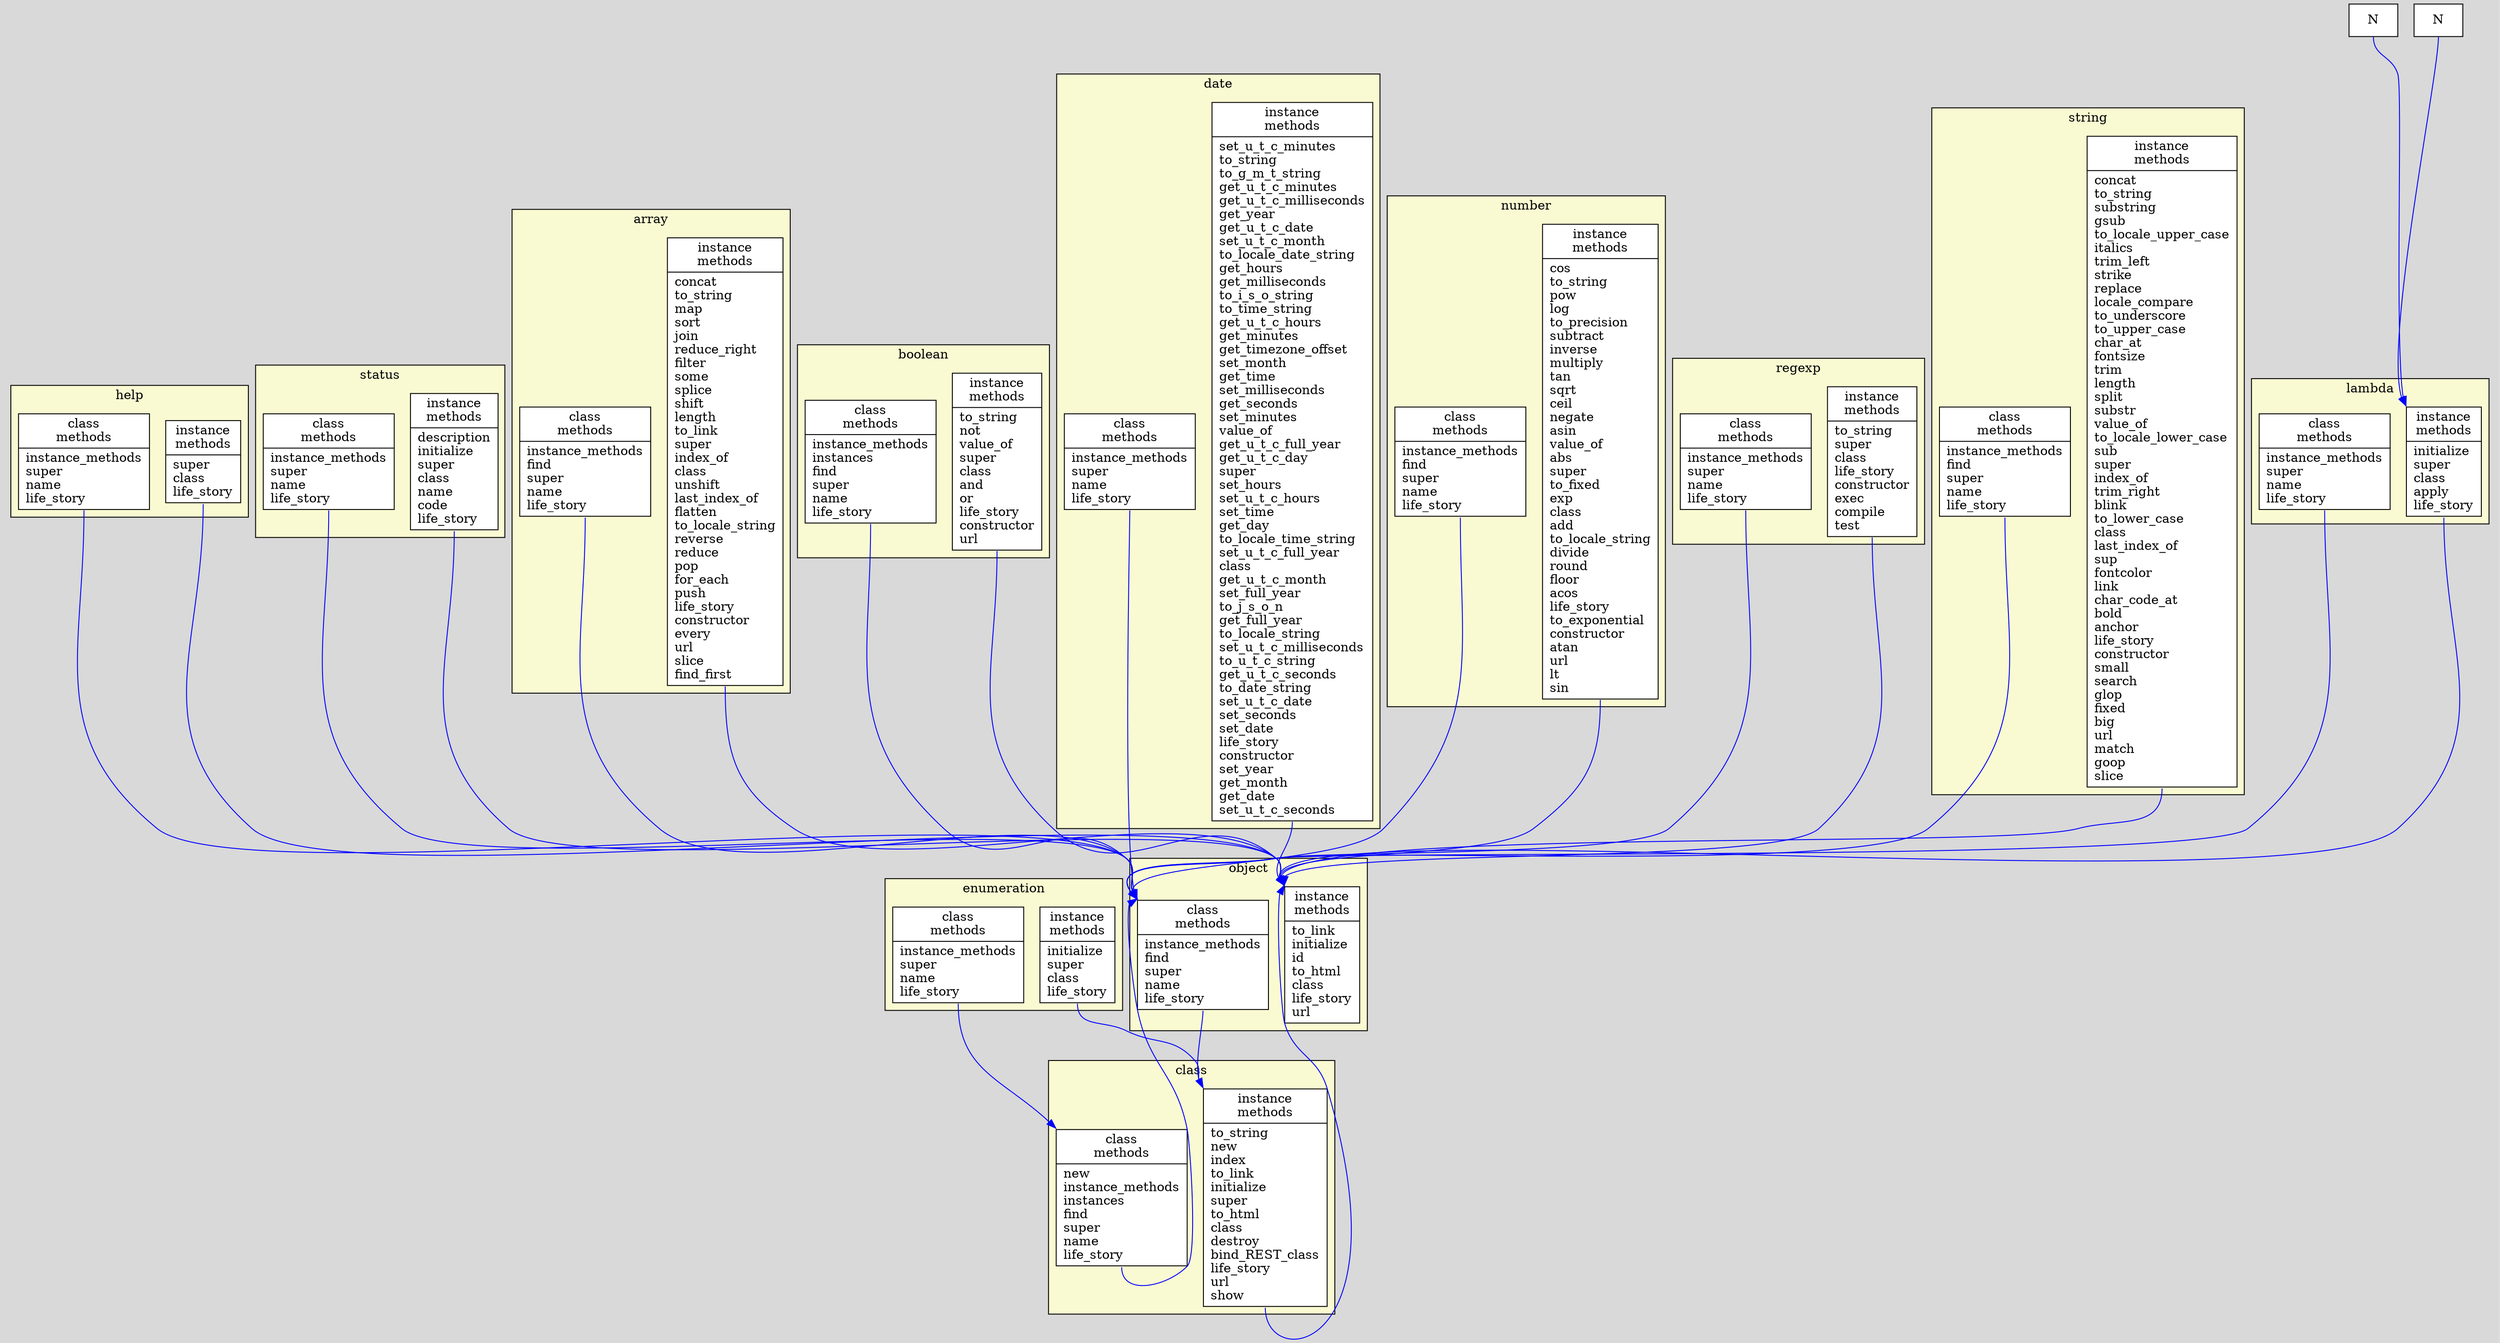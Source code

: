 digraph snooze {
    graph [ratio=fill, overlap=false, ranksep=1, bgcolor=gray85]
    node [label=N, fillcolor=white, shape=record, style=filled]
    edge [headport=nw, tailport=s, color=blue]
    
    subgraph cluster_cluster_1 {
    graph [label=object,bb="", bgcolor=lightgoldenrodyellow];
    node_1
    node_2
  }
    subgraph cluster_cluster_2 {
    graph [label=class,bb="", bgcolor=lightgoldenrodyellow];
    node_3
    node_4
  }
    subgraph cluster_cluster_3 {
    graph [label=help,bb="", bgcolor=lightgoldenrodyellow];
    node_5
    node_6
  }
    
    subgraph cluster_cluster_4 {
    graph [label=status,bb="", bgcolor=lightgoldenrodyellow];
    node_7
    node_8
  }
    
    subgraph cluster_cluster_5 {
    graph [label=array,bb="", bgcolor=lightgoldenrodyellow];
    node_9
    node_10
  }
    
    subgraph cluster_cluster_6 {
    graph [label=boolean,bb="", bgcolor=lightgoldenrodyellow];
    node_11
    node_12
  }
    
    subgraph cluster_cluster_7 {
    graph [label=date,bb="", bgcolor=lightgoldenrodyellow];
    node_13
    node_14
  }
    
    subgraph cluster_cluster_8 {
    graph [label=number,bb="", bgcolor=lightgoldenrodyellow];
    node_15
    node_16
  }
    
    subgraph cluster_cluster_9 {
    graph [label=regexp,bb="", bgcolor=lightgoldenrodyellow];
    node_17
    node_18
  }
    
    subgraph cluster_cluster_10 {
    graph [label=string,bb="", bgcolor=lightgoldenrodyellow];
    node_19
    node_20
  }
    
    subgraph cluster_cluster_11 {
    graph [label=lambda,bb="", bgcolor=lightgoldenrodyellow];
    node_21
    node_22
  }
    
    
    
    subgraph cluster_cluster_12 {
    graph [label=enumeration,bb="", bgcolor=lightgoldenrodyellow];
    node_23
    node_24
  }
    
    node_4 -> node_2
    node_1 -> node_4 [weight=2]
    node_3 -> node_1
    node_5 -> node_1
    node_6 -> node_2
    node_7 -> node_1
    node_8 -> node_2
    node_9 -> node_1
    node_10 -> node_2
    node_11 -> node_1
    node_12 -> node_2
    node_13 -> node_1
    node_14 -> node_2
    node_15 -> node_1
    node_16 -> node_2
    node_17 -> node_1
    node_18 -> node_2
    node_19 -> node_1
    node_20 -> node_2
    node_21 -> node_1
    node_22 -> node_2
    node_25 -> node_22
    node_26 -> node_22
    node_23 -> node_3
    node_24 -> node_4
    node_4 [label="{instance\nmethods\n|to_string\lnew\lindex\lto_link\linitialize\lsuper\lto_html\lclass\ldestroy\lbind_REST_class\llife_story\lurl\lshow\l}"]
    node_2 [label="{instance\nmethods\n|to_link\linitialize\lid\lto_html\lclass\llife_story\lurl\l}"]
    node_1 [label="{class\nmethods\n|instance_methods\lfind\lsuper\lname\llife_story\l}"]
    node_4 [label="{instance\nmethods\n|to_string\lnew\lindex\lto_link\linitialize\lsuper\lto_html\lclass\ldestroy\lbind_REST_class\llife_story\lurl\lshow\l}"]
    node_3 [label="{class\nmethods\n|new\linstance_methods\linstances\lfind\lsuper\lname\llife_story\l}"]
    node_1 [label="{class\nmethods\n|instance_methods\lfind\lsuper\lname\llife_story\l}"]
    node_5 [label="{class\nmethods\n|instance_methods\lsuper\lname\llife_story\l}"]
    node_1 [label="{class\nmethods\n|instance_methods\lfind\lsuper\lname\llife_story\l}"]
    node_6 [label="{instance\nmethods\n|super\lclass\llife_story\l}"]
    node_2 [label="{instance\nmethods\n|to_link\linitialize\lid\lto_html\lclass\llife_story\lurl\l}"]
    node_7 [label="{class\nmethods\n|instance_methods\lsuper\lname\llife_story\l}"]
    node_1 [label="{class\nmethods\n|instance_methods\lfind\lsuper\lname\llife_story\l}"]
    node_8 [label="{instance\nmethods\n|description\linitialize\lsuper\lclass\lname\lcode\llife_story\l}"]
    node_2 [label="{instance\nmethods\n|to_link\linitialize\lid\lto_html\lclass\llife_story\lurl\l}"]
    node_9 [label="{class\nmethods\n|instance_methods\lfind\lsuper\lname\llife_story\l}"]
    node_1 [label="{class\nmethods\n|instance_methods\lfind\lsuper\lname\llife_story\l}"]
    node_10 [label="{instance\nmethods\n|concat\lto_string\lmap\lsort\ljoin\lreduce_right\lfilter\lsome\lsplice\lshift\llength\lto_link\lsuper\lindex_of\lclass\lunshift\llast_index_of\lflatten\lto_locale_string\lreverse\lreduce\lpop\lfor_each\lpush\llife_story\lconstructor\levery\lurl\lslice\lfind_first\l}"]
    node_2 [label="{instance\nmethods\n|to_link\linitialize\lid\lto_html\lclass\llife_story\lurl\l}"]
    node_11 [label="{class\nmethods\n|instance_methods\linstances\lfind\lsuper\lname\llife_story\l}"]
    node_1 [label="{class\nmethods\n|instance_methods\lfind\lsuper\lname\llife_story\l}"]
    node_12 [label="{instance\nmethods\n|to_string\lnot\lvalue_of\lsuper\lclass\land\lor\llife_story\lconstructor\lurl\l}"]
    node_2 [label="{instance\nmethods\n|to_link\linitialize\lid\lto_html\lclass\llife_story\lurl\l}"]
    node_13 [label="{class\nmethods\n|instance_methods\lsuper\lname\llife_story\l}"]
    node_1 [label="{class\nmethods\n|instance_methods\lfind\lsuper\lname\llife_story\l}"]
    node_14 [label="{instance\nmethods\n|set_u_t_c_minutes\lto_string\lto_g_m_t_string\lget_u_t_c_minutes\lget_u_t_c_milliseconds\lget_year\lget_u_t_c_date\lset_u_t_c_month\lto_locale_date_string\lget_hours\lget_milliseconds\lto_i_s_o_string\lto_time_string\lget_u_t_c_hours\lget_minutes\lget_timezone_offset\lset_month\lget_time\lset_milliseconds\lget_seconds\lset_minutes\lvalue_of\lget_u_t_c_full_year\lget_u_t_c_day\lsuper\lset_hours\lset_u_t_c_hours\lset_time\lget_day\lto_locale_time_string\lset_u_t_c_full_year\lclass\lget_u_t_c_month\lset_full_year\lto_j_s_o_n\lget_full_year\lto_locale_string\lset_u_t_c_milliseconds\lto_u_t_c_string\lget_u_t_c_seconds\lto_date_string\lset_u_t_c_date\lset_seconds\lset_date\llife_story\lconstructor\lset_year\lget_month\lget_date\lset_u_t_c_seconds\l}"]
    node_2 [label="{instance\nmethods\n|to_link\linitialize\lid\lto_html\lclass\llife_story\lurl\l}"]
    node_15 [label="{class\nmethods\n|instance_methods\lfind\lsuper\lname\llife_story\l}"]
    node_1 [label="{class\nmethods\n|instance_methods\lfind\lsuper\lname\llife_story\l}"]
    node_16 [label="{instance\nmethods\n|cos\lto_string\lpow\llog\lto_precision\lsubtract\linverse\lmultiply\ltan\lsqrt\lceil\lnegate\lasin\lvalue_of\labs\lsuper\lto_fixed\lexp\lclass\ladd\lto_locale_string\ldivide\lround\lfloor\lacos\llife_story\lto_exponential\lconstructor\latan\lurl\llt\lsin\l}"]
    node_2 [label="{instance\nmethods\n|to_link\linitialize\lid\lto_html\lclass\llife_story\lurl\l}"]
    node_17 [label="{class\nmethods\n|instance_methods\lsuper\lname\llife_story\l}"]
    node_1 [label="{class\nmethods\n|instance_methods\lfind\lsuper\lname\llife_story\l}"]
    node_18 [label="{instance\nmethods\n|to_string\lsuper\lclass\llife_story\lconstructor\lexec\lcompile\ltest\l}"]
    node_2 [label="{instance\nmethods\n|to_link\linitialize\lid\lto_html\lclass\llife_story\lurl\l}"]
    node_19 [label="{class\nmethods\n|instance_methods\lfind\lsuper\lname\llife_story\l}"]
    node_1 [label="{class\nmethods\n|instance_methods\lfind\lsuper\lname\llife_story\l}"]
    node_20 [label="{instance\nmethods\n|concat\lto_string\lsubstring\lgsub\lto_locale_upper_case\litalics\ltrim_left\lstrike\lreplace\llocale_compare\lto_underscore\lto_upper_case\lchar_at\lfontsize\ltrim\llength\lsplit\lsubstr\lvalue_of\lto_locale_lower_case\lsub\lsuper\lindex_of\ltrim_right\lblink\lto_lower_case\lclass\llast_index_of\lsup\lfontcolor\llink\lchar_code_at\lbold\lanchor\llife_story\lconstructor\lsmall\lsearch\lglop\lfixed\lbig\lurl\lmatch\lgoop\lslice\l}"]
    node_2 [label="{instance\nmethods\n|to_link\linitialize\lid\lto_html\lclass\llife_story\lurl\l}"]
    node_21 [label="{class\nmethods\n|instance_methods\lsuper\lname\llife_story\l}"]
    node_1 [label="{class\nmethods\n|instance_methods\lfind\lsuper\lname\llife_story\l}"]
    node_22 [label="{instance\nmethods\n|initialize\lsuper\lclass\lapply\llife_story\l}"]
    node_2 [label="{instance\nmethods\n|to_link\linitialize\lid\lto_html\lclass\llife_story\lurl\l}"]
    node_25 []
    node_22 [label="{instance\nmethods\n|initialize\lsuper\lclass\lapply\llife_story\l}"]
    node_26 []
    node_22 [label="{instance\nmethods\n|initialize\lsuper\lclass\lapply\llife_story\l}"]
    node_23 [label="{class\nmethods\n|instance_methods\lsuper\lname\llife_story\l}"]
    node_3 [label="{class\nmethods\n|new\linstance_methods\linstances\lfind\lsuper\lname\llife_story\l}"]
    node_24 [label="{instance\nmethods\n|initialize\lsuper\lclass\llife_story\l}"]
    node_4 [label="{instance\nmethods\n|to_string\lnew\lindex\lto_link\linitialize\lsuper\lto_html\lclass\ldestroy\lbind_REST_class\llife_story\lurl\lshow\l}"]
  }